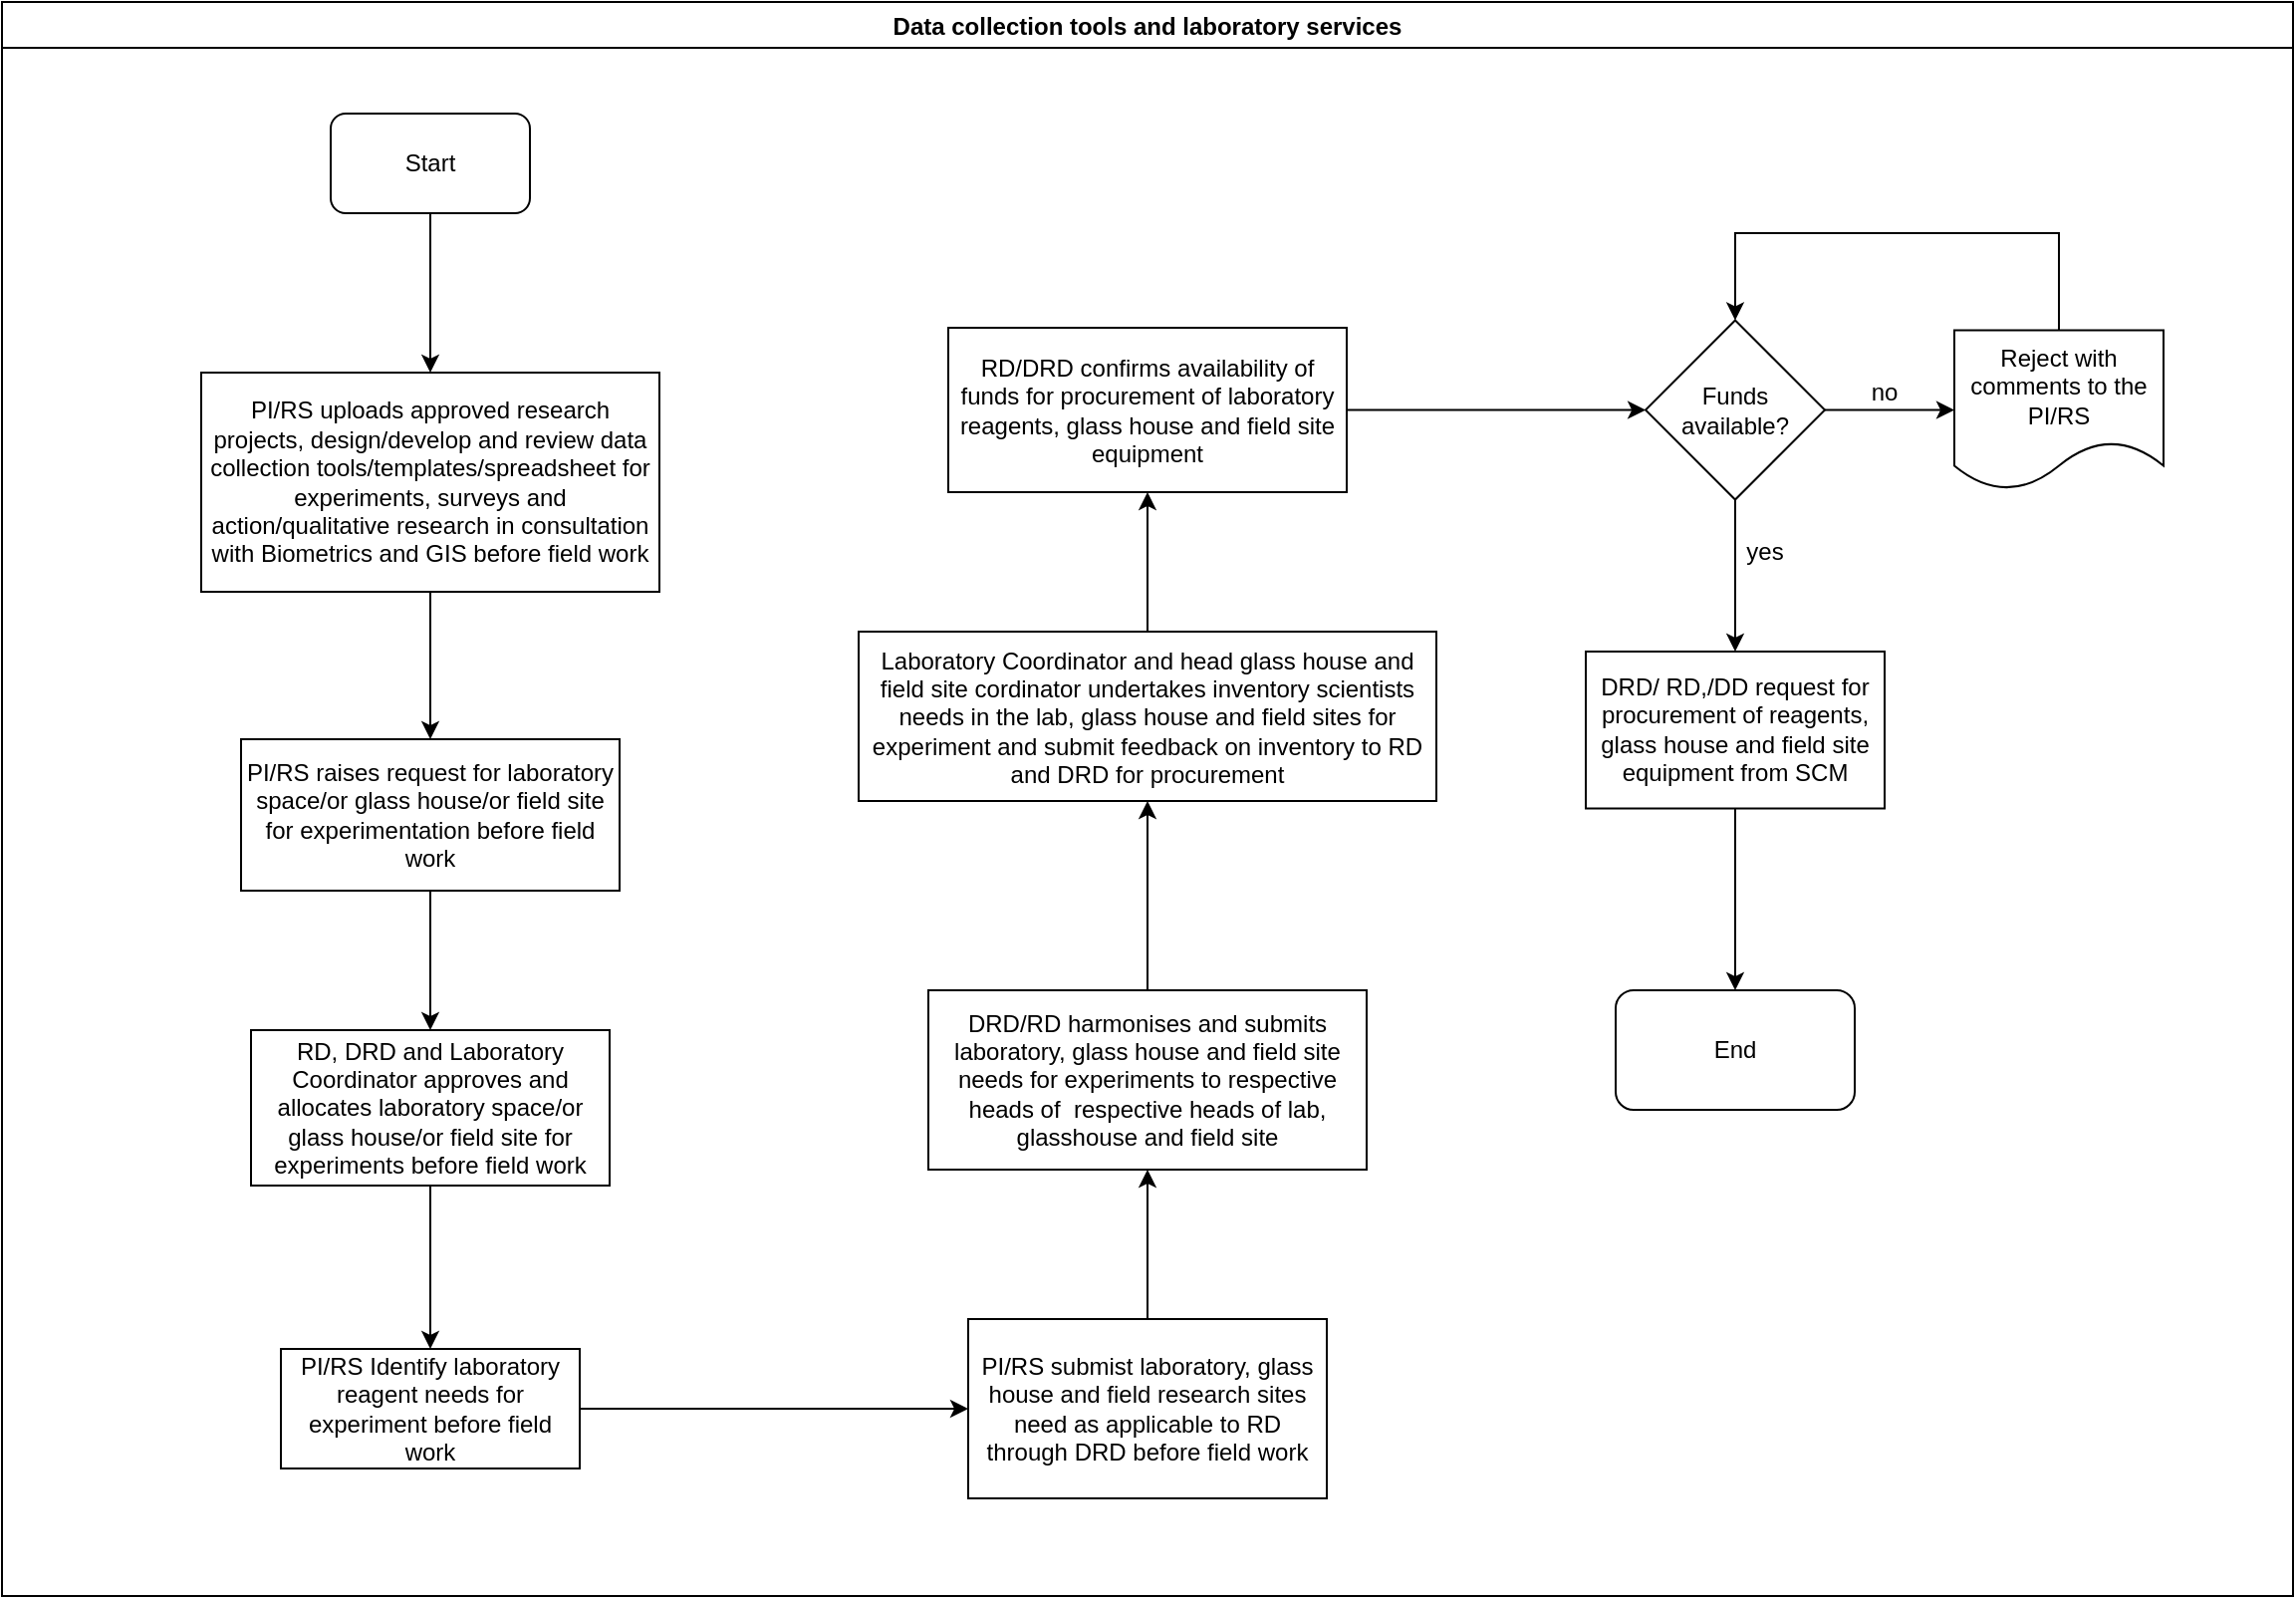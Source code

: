 <mxfile version="14.2.7" type="github">
  <diagram id="9AUTSeqywhxO679KxUz8" name="Page-1">
    <mxGraphModel dx="1038" dy="547" grid="1" gridSize="10" guides="1" tooltips="1" connect="1" arrows="1" fold="1" page="1" pageScale="1" pageWidth="1169" pageHeight="827" math="0" shadow="0">
      <root>
        <mxCell id="0" />
        <mxCell id="1" parent="0" />
        <mxCell id="5i5uavK7HOHlnxQsCkVr-1" value="Data collection tools and laboratory services" style="swimlane;startSize=23;" vertex="1" parent="1">
          <mxGeometry x="10" y="10" width="1150" height="800" as="geometry" />
        </mxCell>
        <mxCell id="5i5uavK7HOHlnxQsCkVr-2" value="Start" style="rounded=1;whiteSpace=wrap;html=1;" vertex="1" parent="5i5uavK7HOHlnxQsCkVr-1">
          <mxGeometry x="165" y="56" width="100" height="50" as="geometry" />
        </mxCell>
        <mxCell id="5i5uavK7HOHlnxQsCkVr-5" value="PI/RS uploads approved research projects, design/develop and review data collection tools/templates/spreadsheet for experiments, surveys and action/qualitative research in consultation with Biometrics and GIS before field work" style="rounded=0;whiteSpace=wrap;html=1;" vertex="1" parent="5i5uavK7HOHlnxQsCkVr-1">
          <mxGeometry x="100" y="186" width="230" height="110" as="geometry" />
        </mxCell>
        <mxCell id="5i5uavK7HOHlnxQsCkVr-4" value="" style="edgeStyle=orthogonalEdgeStyle;rounded=0;orthogonalLoop=1;jettySize=auto;html=1;" edge="1" parent="5i5uavK7HOHlnxQsCkVr-1" source="5i5uavK7HOHlnxQsCkVr-2" target="5i5uavK7HOHlnxQsCkVr-5">
          <mxGeometry relative="1" as="geometry">
            <mxPoint x="215" y="181" as="targetPoint" />
          </mxGeometry>
        </mxCell>
        <mxCell id="5i5uavK7HOHlnxQsCkVr-6" value="PI/RS raises request for laboratory space/or glass house/or field site for experimentation before field work" style="whiteSpace=wrap;html=1;rounded=0;" vertex="1" parent="5i5uavK7HOHlnxQsCkVr-1">
          <mxGeometry x="120" y="370" width="190" height="76" as="geometry" />
        </mxCell>
        <mxCell id="5i5uavK7HOHlnxQsCkVr-7" value="" style="edgeStyle=orthogonalEdgeStyle;rounded=0;orthogonalLoop=1;jettySize=auto;html=1;" edge="1" parent="5i5uavK7HOHlnxQsCkVr-1" source="5i5uavK7HOHlnxQsCkVr-5" target="5i5uavK7HOHlnxQsCkVr-6">
          <mxGeometry relative="1" as="geometry" />
        </mxCell>
        <mxCell id="5i5uavK7HOHlnxQsCkVr-10" value="PI/RS Identify laboratory reagent needs for experiment before field work" style="whiteSpace=wrap;html=1;rounded=0;" vertex="1" parent="5i5uavK7HOHlnxQsCkVr-1">
          <mxGeometry x="140" y="676" width="150" height="60" as="geometry" />
        </mxCell>
        <mxCell id="5i5uavK7HOHlnxQsCkVr-13" value="" style="edgeStyle=orthogonalEdgeStyle;rounded=0;orthogonalLoop=1;jettySize=auto;html=1;" edge="1" parent="5i5uavK7HOHlnxQsCkVr-1" source="5i5uavK7HOHlnxQsCkVr-10" target="5i5uavK7HOHlnxQsCkVr-12">
          <mxGeometry relative="1" as="geometry" />
        </mxCell>
        <mxCell id="5i5uavK7HOHlnxQsCkVr-12" value="PI/RS submist laboratory, glass house and field research sites need as applicable to RD through DRD before field work" style="whiteSpace=wrap;html=1;rounded=0;" vertex="1" parent="5i5uavK7HOHlnxQsCkVr-1">
          <mxGeometry x="485" y="661" width="180" height="90" as="geometry" />
        </mxCell>
        <mxCell id="5i5uavK7HOHlnxQsCkVr-14" value="DRD/RD harmonises and submits laboratory, glass house and field site needs for experiments to respective heads of&amp;nbsp; respective heads of lab, glasshouse and field site" style="whiteSpace=wrap;html=1;rounded=0;" vertex="1" parent="5i5uavK7HOHlnxQsCkVr-1">
          <mxGeometry x="465" y="496" width="220" height="90" as="geometry" />
        </mxCell>
        <mxCell id="5i5uavK7HOHlnxQsCkVr-15" value="" style="edgeStyle=orthogonalEdgeStyle;rounded=0;orthogonalLoop=1;jettySize=auto;html=1;" edge="1" parent="5i5uavK7HOHlnxQsCkVr-1" source="5i5uavK7HOHlnxQsCkVr-12" target="5i5uavK7HOHlnxQsCkVr-14">
          <mxGeometry relative="1" as="geometry" />
        </mxCell>
        <mxCell id="5i5uavK7HOHlnxQsCkVr-16" value="Laboratory Coordinator and head glass house and field site cordinator undertakes inventory scientists needs in the lab, glass house and field sites for experiment and submit feedback on inventory to RD and DRD for procurement" style="whiteSpace=wrap;html=1;rounded=0;" vertex="1" parent="5i5uavK7HOHlnxQsCkVr-1">
          <mxGeometry x="430" y="316" width="290" height="85" as="geometry" />
        </mxCell>
        <mxCell id="5i5uavK7HOHlnxQsCkVr-17" value="" style="edgeStyle=orthogonalEdgeStyle;rounded=0;orthogonalLoop=1;jettySize=auto;html=1;" edge="1" parent="5i5uavK7HOHlnxQsCkVr-1" source="5i5uavK7HOHlnxQsCkVr-14" target="5i5uavK7HOHlnxQsCkVr-16">
          <mxGeometry relative="1" as="geometry" />
        </mxCell>
        <mxCell id="5i5uavK7HOHlnxQsCkVr-20" value="&lt;div&gt;Funds&lt;/div&gt;&lt;div&gt;available?&lt;/div&gt;" style="rhombus;whiteSpace=wrap;html=1;rounded=0;" vertex="1" parent="5i5uavK7HOHlnxQsCkVr-1">
          <mxGeometry x="825" y="159.75" width="90" height="90" as="geometry" />
        </mxCell>
        <mxCell id="5i5uavK7HOHlnxQsCkVr-24" value="yes" style="text;html=1;strokeColor=none;fillColor=none;align=center;verticalAlign=middle;whiteSpace=wrap;rounded=0;" vertex="1" parent="5i5uavK7HOHlnxQsCkVr-1">
          <mxGeometry x="865" y="266" width="40" height="20" as="geometry" />
        </mxCell>
        <mxCell id="5i5uavK7HOHlnxQsCkVr-33" value="End" style="rounded=1;whiteSpace=wrap;html=1;" vertex="1" parent="5i5uavK7HOHlnxQsCkVr-1">
          <mxGeometry x="810" y="496" width="120" height="60" as="geometry" />
        </mxCell>
        <mxCell id="5i5uavK7HOHlnxQsCkVr-11" value="" style="edgeStyle=orthogonalEdgeStyle;rounded=0;orthogonalLoop=1;jettySize=auto;html=1;" edge="1" parent="1" source="5i5uavK7HOHlnxQsCkVr-8" target="5i5uavK7HOHlnxQsCkVr-10">
          <mxGeometry relative="1" as="geometry" />
        </mxCell>
        <mxCell id="5i5uavK7HOHlnxQsCkVr-8" value="RD, DRD and Laboratory Coordinator approves and allocates laboratory space/or glass house/or field site for experiments before field work" style="whiteSpace=wrap;html=1;rounded=0;" vertex="1" parent="1">
          <mxGeometry x="135" y="526" width="180" height="78" as="geometry" />
        </mxCell>
        <mxCell id="5i5uavK7HOHlnxQsCkVr-9" value="" style="edgeStyle=orthogonalEdgeStyle;rounded=0;orthogonalLoop=1;jettySize=auto;html=1;" edge="1" parent="1" source="5i5uavK7HOHlnxQsCkVr-6" target="5i5uavK7HOHlnxQsCkVr-8">
          <mxGeometry relative="1" as="geometry" />
        </mxCell>
        <mxCell id="5i5uavK7HOHlnxQsCkVr-21" value="" style="edgeStyle=orthogonalEdgeStyle;rounded=0;orthogonalLoop=1;jettySize=auto;html=1;" edge="1" parent="1" source="5i5uavK7HOHlnxQsCkVr-18" target="5i5uavK7HOHlnxQsCkVr-20">
          <mxGeometry relative="1" as="geometry" />
        </mxCell>
        <mxCell id="5i5uavK7HOHlnxQsCkVr-18" value="RD/DRD confirms availability of funds for procurement of laboratory reagents, glass house and field site equipment" style="whiteSpace=wrap;html=1;rounded=0;" vertex="1" parent="1">
          <mxGeometry x="485" y="173.5" width="200" height="82.5" as="geometry" />
        </mxCell>
        <mxCell id="5i5uavK7HOHlnxQsCkVr-19" value="" style="edgeStyle=orthogonalEdgeStyle;rounded=0;orthogonalLoop=1;jettySize=auto;html=1;" edge="1" parent="1" source="5i5uavK7HOHlnxQsCkVr-16" target="5i5uavK7HOHlnxQsCkVr-18">
          <mxGeometry relative="1" as="geometry" />
        </mxCell>
        <mxCell id="5i5uavK7HOHlnxQsCkVr-32" value="" style="edgeStyle=orthogonalEdgeStyle;rounded=0;orthogonalLoop=1;jettySize=auto;html=1;entryX=0.5;entryY=0;entryDx=0;entryDy=0;" edge="1" parent="1" source="5i5uavK7HOHlnxQsCkVr-22" target="5i5uavK7HOHlnxQsCkVr-33">
          <mxGeometry relative="1" as="geometry">
            <mxPoint x="880" y="504.125" as="targetPoint" />
          </mxGeometry>
        </mxCell>
        <mxCell id="5i5uavK7HOHlnxQsCkVr-22" value="DRD/ RD,/DD request for procurement of reagents, glass house and field site equipment from SCM" style="whiteSpace=wrap;html=1;rounded=0;" vertex="1" parent="1">
          <mxGeometry x="805" y="336" width="150" height="78.75" as="geometry" />
        </mxCell>
        <mxCell id="5i5uavK7HOHlnxQsCkVr-23" value="" style="edgeStyle=orthogonalEdgeStyle;rounded=0;orthogonalLoop=1;jettySize=auto;html=1;" edge="1" parent="1" source="5i5uavK7HOHlnxQsCkVr-20" target="5i5uavK7HOHlnxQsCkVr-22">
          <mxGeometry relative="1" as="geometry" />
        </mxCell>
        <mxCell id="5i5uavK7HOHlnxQsCkVr-37" value="" style="edgeStyle=orthogonalEdgeStyle;rounded=0;orthogonalLoop=1;jettySize=auto;html=1;entryX=0.5;entryY=0;entryDx=0;entryDy=0;" edge="1" parent="1" source="5i5uavK7HOHlnxQsCkVr-28" target="5i5uavK7HOHlnxQsCkVr-20">
          <mxGeometry relative="1" as="geometry">
            <mxPoint x="1042.5" y="84.75" as="targetPoint" />
            <Array as="points">
              <mxPoint x="1043" y="126" />
              <mxPoint x="880" y="126" />
            </Array>
          </mxGeometry>
        </mxCell>
        <mxCell id="5i5uavK7HOHlnxQsCkVr-28" value="Reject with comments to the PI/RS" style="shape=document;whiteSpace=wrap;html=1;boundedLbl=1;rounded=0;" vertex="1" parent="1">
          <mxGeometry x="990" y="174.75" width="105" height="80" as="geometry" />
        </mxCell>
        <mxCell id="5i5uavK7HOHlnxQsCkVr-29" value="" style="edgeStyle=orthogonalEdgeStyle;rounded=0;orthogonalLoop=1;jettySize=auto;html=1;" edge="1" parent="1" source="5i5uavK7HOHlnxQsCkVr-20" target="5i5uavK7HOHlnxQsCkVr-28">
          <mxGeometry relative="1" as="geometry" />
        </mxCell>
        <mxCell id="5i5uavK7HOHlnxQsCkVr-30" value="no" style="text;html=1;strokeColor=none;fillColor=none;align=center;verticalAlign=middle;whiteSpace=wrap;rounded=0;" vertex="1" parent="1">
          <mxGeometry x="935" y="196" width="40" height="20" as="geometry" />
        </mxCell>
      </root>
    </mxGraphModel>
  </diagram>
</mxfile>
